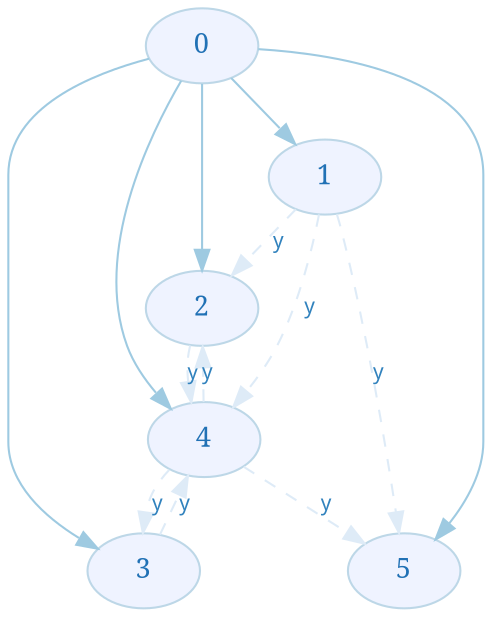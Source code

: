 digraph G {
        rankdir=TB;
        ranksep="0.2 equally";
        fontname="sans-serif";
        rotate="0";
        orientation="portrait";
        landscape="true";
        penwidth="0.1";
        edge [comment="Wildcard edge", 
              fontname="sans-serif", 
              fontsize=10, 
              colorscheme="blues3", 
              color=2, 
              fontcolor=3];
        node [fontname="serif", 
              fontsize=13, 
              fillcolor="1", 
              colorscheme="blues4", 
              color="2", 
              fontcolor="4", 
              style="filled"];	"0";
	"1";
	"2";
	"3";
	"4";
	"5";
	"0" -> "1"[];
	"0" -> "2"[];
	"0" -> "3"[];
	"0" -> "4"[];
	"0" -> "5"[];
	"1" -> "2"[style="dashed", color="1", label="y"];
	"1" -> "4"[style="dashed", color="1", label="y"];
	"1" -> "5"[style="dashed", color="1", label="y"];
	"2" -> "4"[style="dashed", color="1", label="y"];
	"3" -> "4"[style="dashed", color="1", label="y"];
	"4" -> "2"[style="dashed", color="1", label="y"];
	"4" -> "3"[style="dashed", color="1", label="y"];
	"4" -> "5"[style="dashed", color="1", label="y"];
}